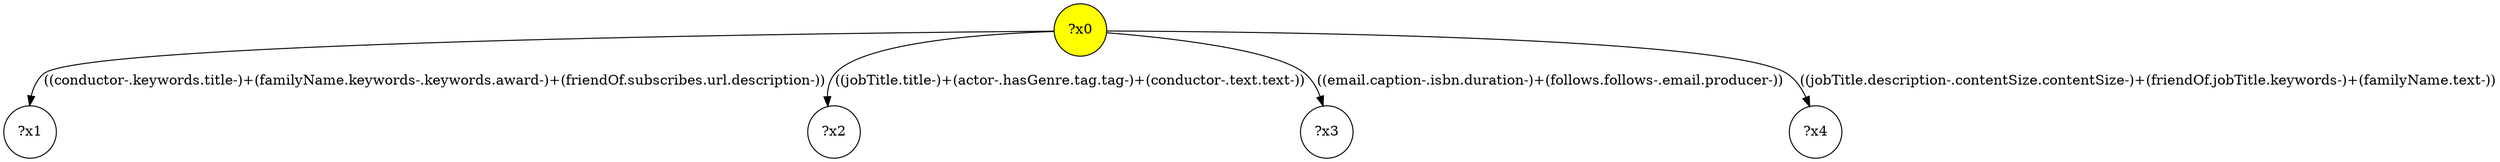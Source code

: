 digraph g {
	x0 [fillcolor="yellow", style="filled," shape=circle, label="?x0"];
	x1 [shape=circle, label="?x1"];
	x0 -> x1 [label="((conductor-.keywords.title-)+(familyName.keywords-.keywords.award-)+(friendOf.subscribes.url.description-))"];
	x2 [shape=circle, label="?x2"];
	x0 -> x2 [label="((jobTitle.title-)+(actor-.hasGenre.tag.tag-)+(conductor-.text.text-))"];
	x3 [shape=circle, label="?x3"];
	x0 -> x3 [label="((email.caption-.isbn.duration-)+(follows.follows-.email.producer-))"];
	x4 [shape=circle, label="?x4"];
	x0 -> x4 [label="((jobTitle.description-.contentSize.contentSize-)+(friendOf.jobTitle.keywords-)+(familyName.text-))"];
}
